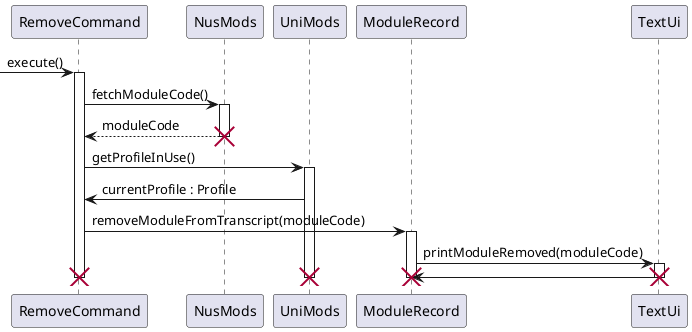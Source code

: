 @startuml
'https://plantuml.com/sequence-diagram

[-> RemoveCommand : execute()
activate RemoveCommand
RemoveCommand -> NusMods : fetchModuleCode()
activate NusMods
NusMods --> RemoveCommand : moduleCode
deactivate NusMods
destroy NusMods
RemoveCommand -> UniMods  : getProfileInUse()
activate UniMods
UniMods -> RemoveCommand : currentProfile : Profile
RemoveCommand -> ModuleRecord : removeModuleFromTranscript(moduleCode)
activate ModuleRecord
ModuleRecord->TextUi : printModuleRemoved(moduleCode)
activate TextUi
TextUi->ModuleRecord
deactivate TextUi
destroy TextUi
deactivate UniMods
destroy UniMods
deactivate ModuleRecord
destroy ModuleRecord
destroy RemoveCommand
@enduml
